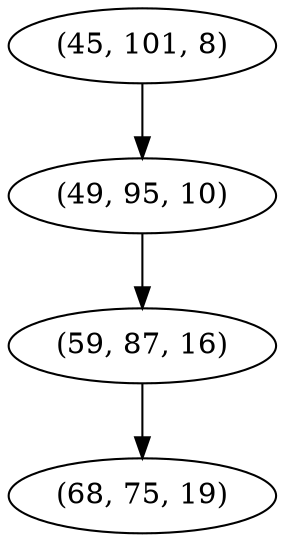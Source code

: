 digraph tree {
    "(45, 101, 8)";
    "(49, 95, 10)";
    "(59, 87, 16)";
    "(68, 75, 19)";
    "(45, 101, 8)" -> "(49, 95, 10)";
    "(49, 95, 10)" -> "(59, 87, 16)";
    "(59, 87, 16)" -> "(68, 75, 19)";
}
